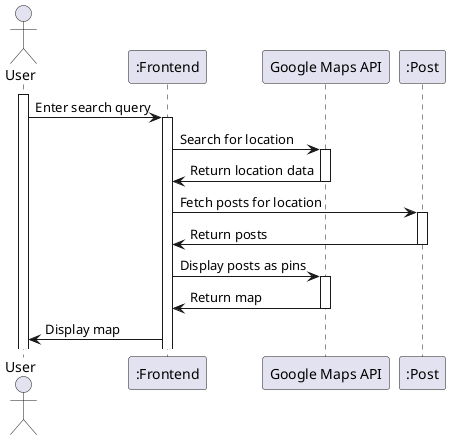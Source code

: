 @startuml

' Sequence Diagram: Search Locations
actor User
participant ":Frontend" as App
participant "Google Maps API" as Maps
participant ":Post" as DB

activate User
User -> App: Enter search query
activate App
App -> Maps: Search for location
activate Maps
Maps -> App: Return location data
deactivate Maps
App -> DB: Fetch posts for location
activate DB
DB -> App: Return posts
deactivate DB
App -> Maps: Display posts as pins
activate Maps
Maps -> App: Return map
deactivate Maps
App -> User: Display map

@enduml